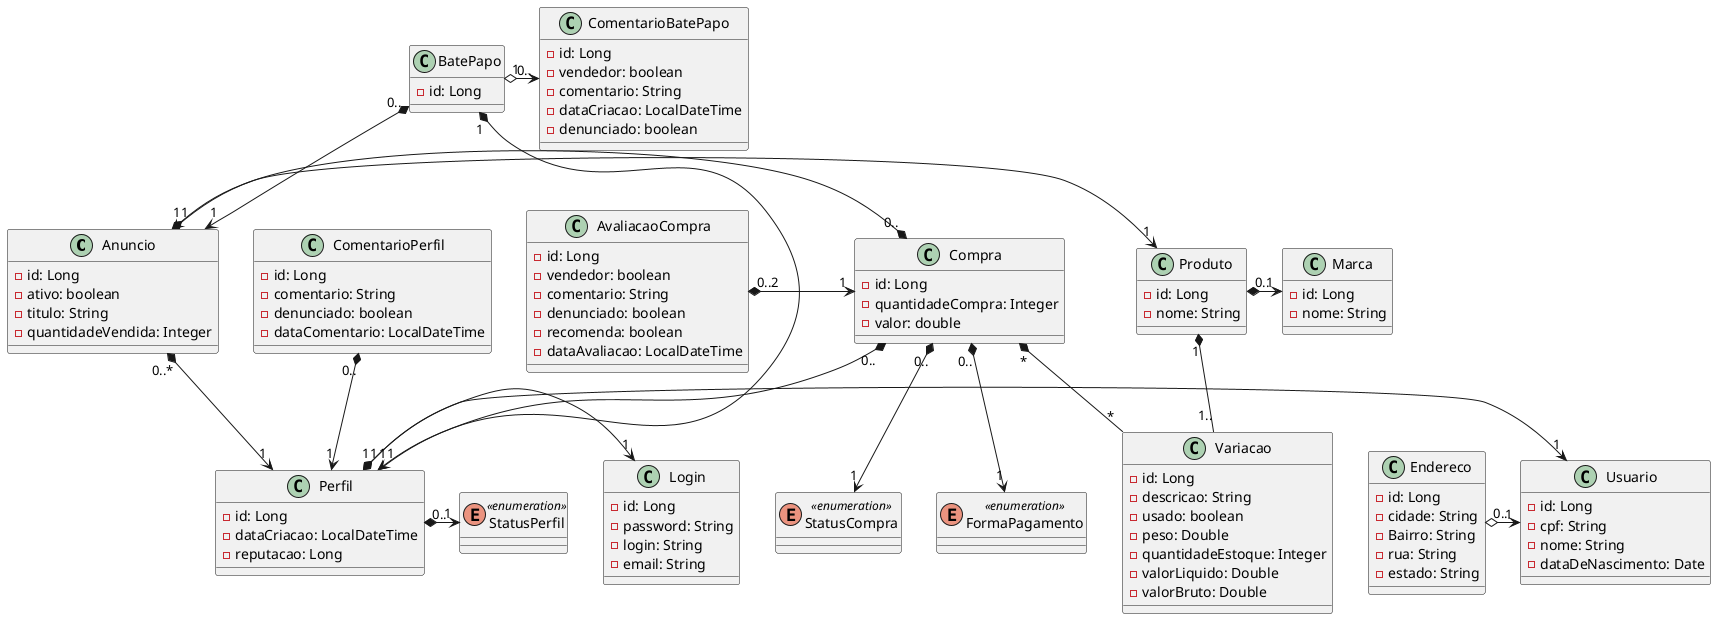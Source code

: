 @startuml
'https://plantuml.com/class-diagram

class Anuncio {
  - id: Long
  - ativo: boolean
  - titulo: String
  - quantidadeVendida: Integer
}
class AvaliacaoCompra {
  - id: Long
  - vendedor: boolean
  - comentario: String
  - denunciado: boolean
  - recomenda: boolean
  - dataAvaliacao: LocalDateTime
}
class BatePapo {
  - id: Long
}
class ComentarioBatePapo {
  - id: Long
  - vendedor: boolean
  - comentario: String
  - dataCriacao: LocalDateTime
  - denunciado: boolean
}
class ComentarioPerfil {
  - id: Long
  - comentario: String
  - denunciado: boolean
  - dataComentario: LocalDateTime
}
class Compra {
  - id: Long
  - quantidadeCompra: Integer
  - valor: double
}

class Endereco {
  - id: Long
  - cidade: String
  - Bairro: String
  - rua: String
  - estado: String
}
class Login {
  - id: Long
  - password: String
  - login: String
  - email: String
}
class Marca {
  - id: Long
  - nome: String
}
class Perfil {
  - id: Long
  - dataCriacao: LocalDateTime
  - reputacao: Long
}
class Produto {
  - id: Long
  - nome: String
}

class Usuario {
  - id: Long
  - cpf: String
  - nome: String
  - dataDeNascimento: Date
}
class Variacao {
  - id: Long
  - descricao: String
  - usado: boolean
  - peso: Double
  - quantidadeEstoque: Integer
  - valorLiquido: Double
  - valorBruto: Double
}


enum FormaPagamento << enumeration >>
enum StatusCompra << enumeration >>
enum StatusPerfil << enumeration >>

    Anuncio "0..*" *--> "1" Perfil
    Anuncio "1" *-> "1" Produto
    Produto "0.." *-> "1" Marca
    ComentarioPerfil "0.." *--> "1" Perfil
    Perfil "1" *-> "1" Login
    Perfil "1" *-> "1" Usuario
    Endereco "0.." o-> "1" Usuario
    Produto "1" *-- "1.." Variacao
    Compra "*" *-- "*" Variacao
    Compra "0.." *--> "1" Perfil
    Compra "0.." *-> "1" Anuncio
    BatePapo "0.." *--> "1" Anuncio
    BatePapo "1" *-> "1" Perfil
    BatePapo "1" o-> "0.." ComentarioBatePapo
    AvaliacaoCompra "0..2" *-> "1" Compra
    Compra "0.." *--> "1" StatusCompra
    Perfil "0.." *-> "1" StatusPerfil
    Compra "0.." *--> "1" FormaPagamento
@enduml